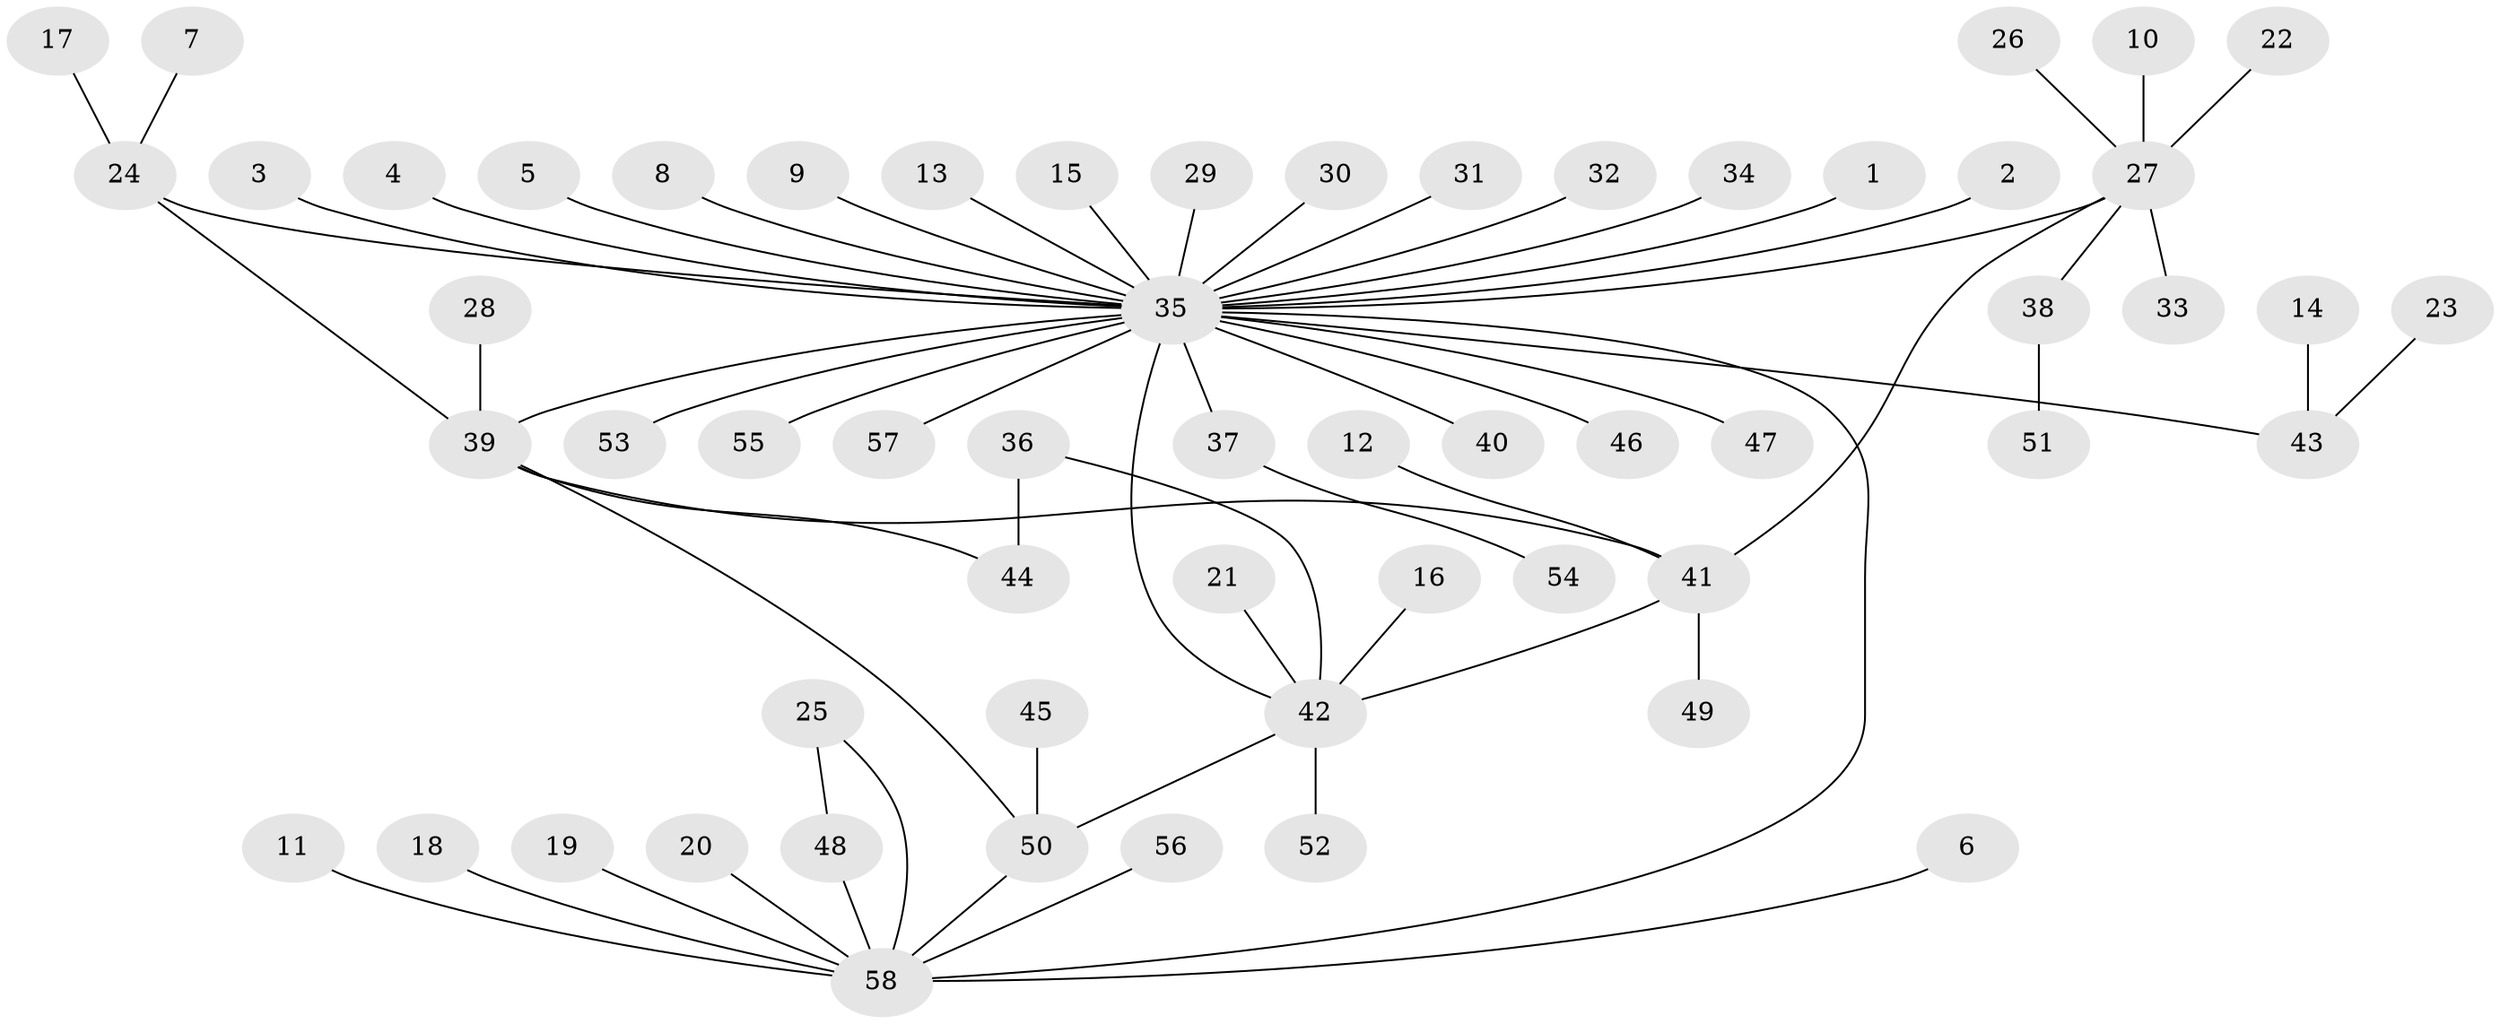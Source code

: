 // original degree distribution, {8: 0.008695652173913044, 31: 0.008695652173913044, 7: 0.008695652173913044, 2: 0.2, 1: 0.6173913043478261, 4: 0.043478260869565216, 12: 0.008695652173913044, 3: 0.06086956521739131, 9: 0.008695652173913044, 6: 0.02608695652173913, 5: 0.008695652173913044}
// Generated by graph-tools (version 1.1) at 2025/49/03/09/25 03:49:56]
// undirected, 58 vertices, 64 edges
graph export_dot {
graph [start="1"]
  node [color=gray90,style=filled];
  1;
  2;
  3;
  4;
  5;
  6;
  7;
  8;
  9;
  10;
  11;
  12;
  13;
  14;
  15;
  16;
  17;
  18;
  19;
  20;
  21;
  22;
  23;
  24;
  25;
  26;
  27;
  28;
  29;
  30;
  31;
  32;
  33;
  34;
  35;
  36;
  37;
  38;
  39;
  40;
  41;
  42;
  43;
  44;
  45;
  46;
  47;
  48;
  49;
  50;
  51;
  52;
  53;
  54;
  55;
  56;
  57;
  58;
  1 -- 35 [weight=1.0];
  2 -- 35 [weight=1.0];
  3 -- 35 [weight=1.0];
  4 -- 35 [weight=1.0];
  5 -- 35 [weight=1.0];
  6 -- 58 [weight=1.0];
  7 -- 24 [weight=1.0];
  8 -- 35 [weight=1.0];
  9 -- 35 [weight=1.0];
  10 -- 27 [weight=1.0];
  11 -- 58 [weight=1.0];
  12 -- 41 [weight=1.0];
  13 -- 35 [weight=1.0];
  14 -- 43 [weight=1.0];
  15 -- 35 [weight=1.0];
  16 -- 42 [weight=1.0];
  17 -- 24 [weight=1.0];
  18 -- 58 [weight=1.0];
  19 -- 58 [weight=1.0];
  20 -- 58 [weight=1.0];
  21 -- 42 [weight=1.0];
  22 -- 27 [weight=1.0];
  23 -- 43 [weight=1.0];
  24 -- 35 [weight=1.0];
  24 -- 39 [weight=1.0];
  25 -- 48 [weight=1.0];
  25 -- 58 [weight=1.0];
  26 -- 27 [weight=1.0];
  27 -- 33 [weight=1.0];
  27 -- 35 [weight=1.0];
  27 -- 38 [weight=1.0];
  27 -- 41 [weight=1.0];
  28 -- 39 [weight=1.0];
  29 -- 35 [weight=1.0];
  30 -- 35 [weight=1.0];
  31 -- 35 [weight=1.0];
  32 -- 35 [weight=1.0];
  34 -- 35 [weight=1.0];
  35 -- 37 [weight=1.0];
  35 -- 39 [weight=2.0];
  35 -- 40 [weight=1.0];
  35 -- 42 [weight=1.0];
  35 -- 43 [weight=1.0];
  35 -- 46 [weight=1.0];
  35 -- 47 [weight=1.0];
  35 -- 53 [weight=1.0];
  35 -- 55 [weight=1.0];
  35 -- 57 [weight=1.0];
  35 -- 58 [weight=1.0];
  36 -- 42 [weight=1.0];
  36 -- 44 [weight=1.0];
  37 -- 54 [weight=1.0];
  38 -- 51 [weight=1.0];
  39 -- 41 [weight=1.0];
  39 -- 44 [weight=1.0];
  39 -- 50 [weight=1.0];
  41 -- 42 [weight=1.0];
  41 -- 49 [weight=1.0];
  42 -- 50 [weight=1.0];
  42 -- 52 [weight=1.0];
  45 -- 50 [weight=1.0];
  48 -- 58 [weight=1.0];
  50 -- 58 [weight=1.0];
  56 -- 58 [weight=1.0];
}
